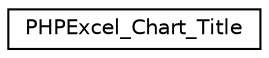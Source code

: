 digraph "Иерархия классов. Графический вид."
{
  edge [fontname="Helvetica",fontsize="10",labelfontname="Helvetica",labelfontsize="10"];
  node [fontname="Helvetica",fontsize="10",shape=record];
  rankdir="LR";
  Node0 [label="PHPExcel_Chart_Title",height=0.2,width=0.4,color="black", fillcolor="white", style="filled",URL="$class_p_h_p_excel___chart___title.html"];
}
